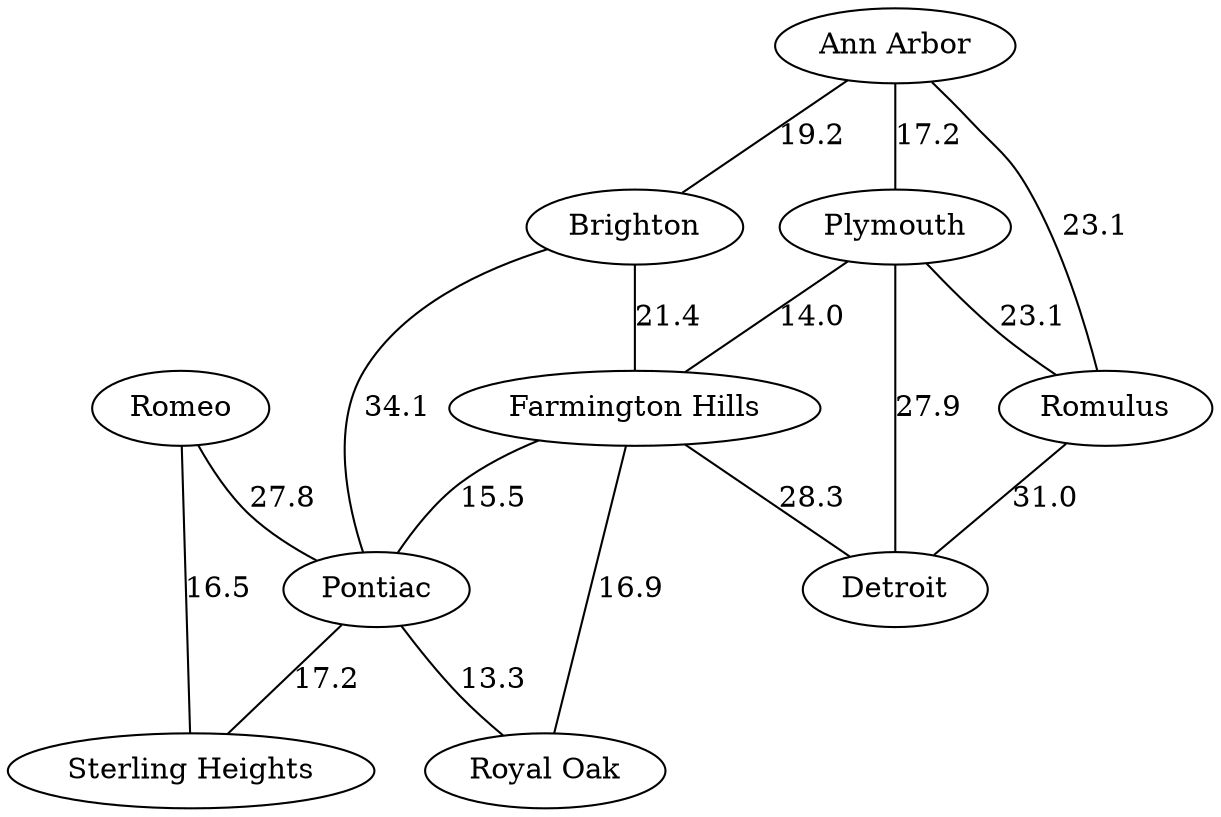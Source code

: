 graph G {
	Pontiac -- "Royal Oak" [label=13.3]
	Plymouth -- "Farmington Hills" [label=14.0]
	"Farmington Hills" -- Pontiac [label=15.5]
	Romeo -- "Sterling Heights" [label=16.5]
	"Farmington Hills" -- "Royal Oak" [label=16.9]
	"Ann Arbor" -- Plymouth [label=17.2]
	Pontiac -- "Sterling Heights" [label=17.2]
	"Ann Arbor" -- Brighton [label=19.2]
	Brighton -- "Farmington Hills" [label=21.4]
	Plymouth -- Romulus [label=23.1]
	"Ann Arbor" -- Romulus [label=23.1]
	Romeo -- Pontiac [label=27.8]
	Plymouth -- Detroit [label=27.9]
	"Farmington Hills" -- Detroit [label=28.3]
	Romulus -- Detroit [label=31.0]
	Brighton -- Pontiac [label=34.1]
}
